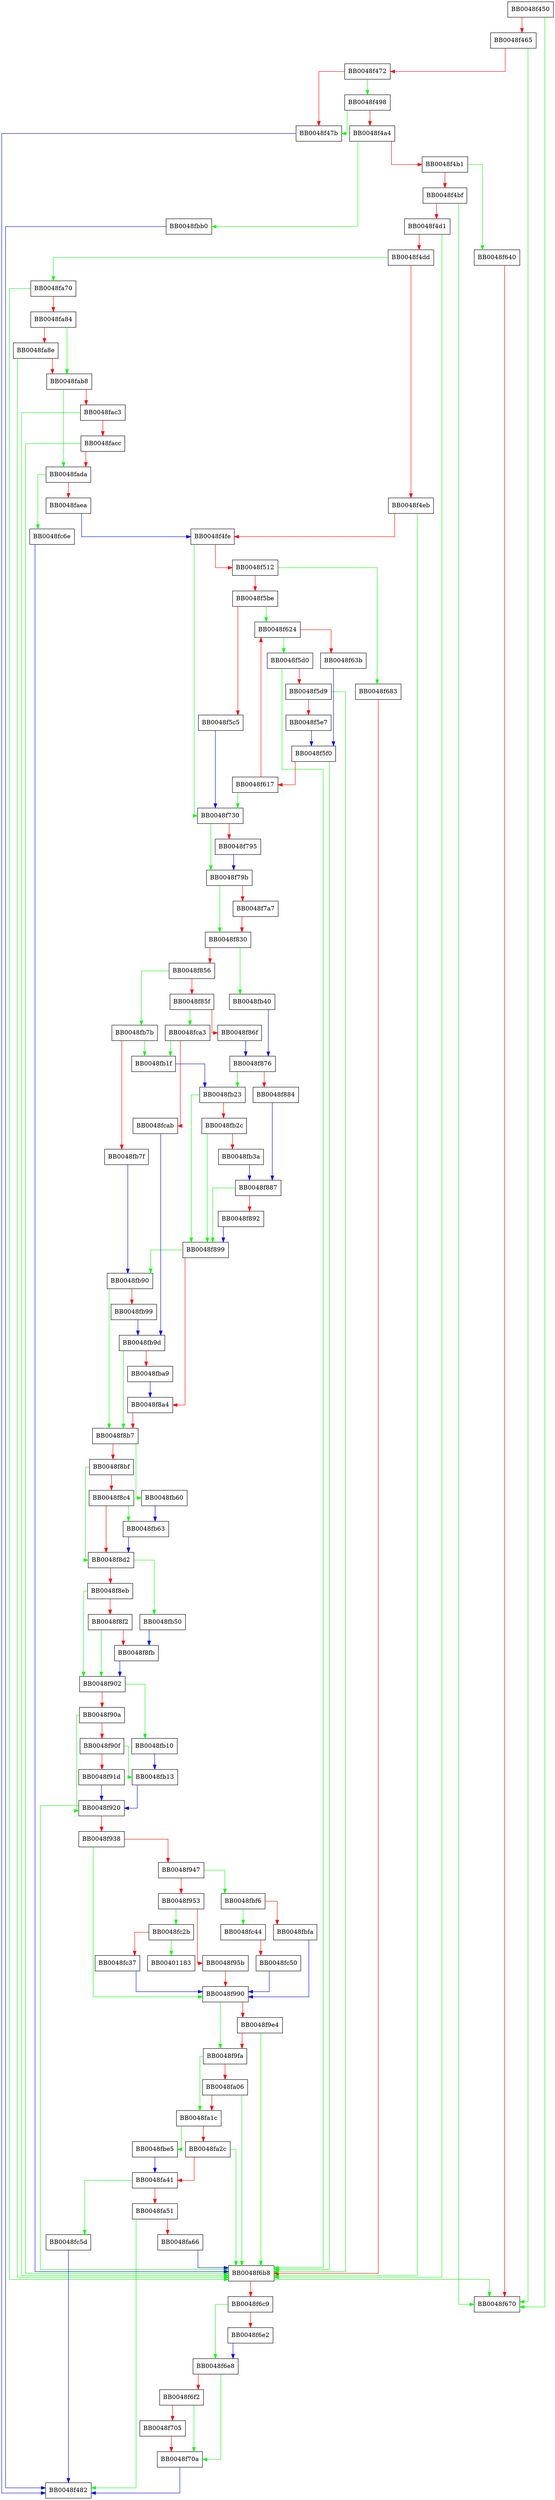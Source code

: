digraph SSL_dup {
  node [shape="box"];
  graph [splines=ortho];
  BB0048f450 -> BB0048f670 [color="green"];
  BB0048f450 -> BB0048f465 [color="red"];
  BB0048f465 -> BB0048f670 [color="green"];
  BB0048f465 -> BB0048f472 [color="red"];
  BB0048f472 -> BB0048f498 [color="green"];
  BB0048f472 -> BB0048f47b [color="red"];
  BB0048f47b -> BB0048f482 [color="blue"];
  BB0048f498 -> BB0048f47b [color="green"];
  BB0048f498 -> BB0048f4a4 [color="red"];
  BB0048f4a4 -> BB0048fbb0 [color="green"];
  BB0048f4a4 -> BB0048f4b1 [color="red"];
  BB0048f4b1 -> BB0048f640 [color="green"];
  BB0048f4b1 -> BB0048f4bf [color="red"];
  BB0048f4bf -> BB0048f670 [color="green"];
  BB0048f4bf -> BB0048f4d1 [color="red"];
  BB0048f4d1 -> BB0048f6b8 [color="green"];
  BB0048f4d1 -> BB0048f4dd [color="red"];
  BB0048f4dd -> BB0048fa70 [color="green"];
  BB0048f4dd -> BB0048f4eb [color="red"];
  BB0048f4eb -> BB0048f6b8 [color="green"];
  BB0048f4eb -> BB0048f4fe [color="red"];
  BB0048f4fe -> BB0048f730 [color="green"];
  BB0048f4fe -> BB0048f512 [color="red"];
  BB0048f512 -> BB0048f683 [color="green"];
  BB0048f512 -> BB0048f5be [color="red"];
  BB0048f5be -> BB0048f624 [color="green"];
  BB0048f5be -> BB0048f5c5 [color="red"];
  BB0048f5c5 -> BB0048f730 [color="blue"];
  BB0048f5d0 -> BB0048f6b8 [color="green"];
  BB0048f5d0 -> BB0048f5d9 [color="red"];
  BB0048f5d9 -> BB0048f6b8 [color="green"];
  BB0048f5d9 -> BB0048f5e7 [color="red"];
  BB0048f5e7 -> BB0048f5f0 [color="blue"];
  BB0048f5f0 -> BB0048f6b8 [color="green"];
  BB0048f5f0 -> BB0048f617 [color="red"];
  BB0048f617 -> BB0048f730 [color="green"];
  BB0048f617 -> BB0048f624 [color="red"];
  BB0048f624 -> BB0048f5d0 [color="green"];
  BB0048f624 -> BB0048f63b [color="red"];
  BB0048f63b -> BB0048f5f0 [color="blue"];
  BB0048f640 -> BB0048f670 [color="red"];
  BB0048f683 -> BB0048f6b8 [color="red"];
  BB0048f6b8 -> BB0048f670 [color="green"];
  BB0048f6b8 -> BB0048f6c9 [color="red"];
  BB0048f6c9 -> BB0048f6e8 [color="green"];
  BB0048f6c9 -> BB0048f6e2 [color="red"];
  BB0048f6e2 -> BB0048f6e8 [color="blue"];
  BB0048f6e8 -> BB0048f70a [color="green"];
  BB0048f6e8 -> BB0048f6f2 [color="red"];
  BB0048f6f2 -> BB0048f70a [color="green"];
  BB0048f6f2 -> BB0048f705 [color="red"];
  BB0048f705 -> BB0048f70a [color="red"];
  BB0048f70a -> BB0048f482 [color="blue"];
  BB0048f730 -> BB0048f79b [color="green"];
  BB0048f730 -> BB0048f795 [color="red"];
  BB0048f795 -> BB0048f79b [color="blue"];
  BB0048f79b -> BB0048f830 [color="green"];
  BB0048f79b -> BB0048f7a7 [color="red"];
  BB0048f7a7 -> BB0048f830 [color="red"];
  BB0048f830 -> BB0048fb40 [color="green"];
  BB0048f830 -> BB0048f856 [color="red"];
  BB0048f856 -> BB0048fb7b [color="green"];
  BB0048f856 -> BB0048f85f [color="red"];
  BB0048f85f -> BB0048fca3 [color="green"];
  BB0048f85f -> BB0048f86f [color="red"];
  BB0048f86f -> BB0048f876 [color="blue"];
  BB0048f876 -> BB0048fb23 [color="green"];
  BB0048f876 -> BB0048f884 [color="red"];
  BB0048f884 -> BB0048f887 [color="blue"];
  BB0048f887 -> BB0048f899 [color="green"];
  BB0048f887 -> BB0048f892 [color="red"];
  BB0048f892 -> BB0048f899 [color="blue"];
  BB0048f899 -> BB0048fb90 [color="green"];
  BB0048f899 -> BB0048f8a4 [color="red"];
  BB0048f8a4 -> BB0048f8b7 [color="red"];
  BB0048f8b7 -> BB0048fb60 [color="green"];
  BB0048f8b7 -> BB0048f8bf [color="red"];
  BB0048f8bf -> BB0048f8d2 [color="green"];
  BB0048f8bf -> BB0048f8c4 [color="red"];
  BB0048f8c4 -> BB0048fb63 [color="green"];
  BB0048f8c4 -> BB0048f8d2 [color="red"];
  BB0048f8d2 -> BB0048fb50 [color="green"];
  BB0048f8d2 -> BB0048f8eb [color="red"];
  BB0048f8eb -> BB0048f902 [color="green"];
  BB0048f8eb -> BB0048f8f2 [color="red"];
  BB0048f8f2 -> BB0048f902 [color="green"];
  BB0048f8f2 -> BB0048f8fb [color="red"];
  BB0048f8fb -> BB0048f902 [color="blue"];
  BB0048f902 -> BB0048fb10 [color="green"];
  BB0048f902 -> BB0048f90a [color="red"];
  BB0048f90a -> BB0048f920 [color="green"];
  BB0048f90a -> BB0048f90f [color="red"];
  BB0048f90f -> BB0048fb13 [color="green"];
  BB0048f90f -> BB0048f91d [color="red"];
  BB0048f91d -> BB0048f920 [color="blue"];
  BB0048f920 -> BB0048f6b8 [color="green"];
  BB0048f920 -> BB0048f938 [color="red"];
  BB0048f938 -> BB0048f990 [color="green"];
  BB0048f938 -> BB0048f947 [color="red"];
  BB0048f947 -> BB0048fbf6 [color="green"];
  BB0048f947 -> BB0048f953 [color="red"];
  BB0048f953 -> BB0048fc2b [color="green"];
  BB0048f953 -> BB0048f95b [color="red"];
  BB0048f95b -> BB0048f990 [color="red"];
  BB0048f990 -> BB0048f9fa [color="green"];
  BB0048f990 -> BB0048f9e4 [color="red"];
  BB0048f9e4 -> BB0048f6b8 [color="green"];
  BB0048f9e4 -> BB0048f9fa [color="red"];
  BB0048f9fa -> BB0048fa1c [color="green"];
  BB0048f9fa -> BB0048fa06 [color="red"];
  BB0048fa06 -> BB0048f6b8 [color="green"];
  BB0048fa06 -> BB0048fa1c [color="red"];
  BB0048fa1c -> BB0048fbe5 [color="green"];
  BB0048fa1c -> BB0048fa2c [color="red"];
  BB0048fa2c -> BB0048f6b8 [color="green"];
  BB0048fa2c -> BB0048fa41 [color="red"];
  BB0048fa41 -> BB0048fc5d [color="green"];
  BB0048fa41 -> BB0048fa51 [color="red"];
  BB0048fa51 -> BB0048f482 [color="green"];
  BB0048fa51 -> BB0048fa66 [color="red"];
  BB0048fa66 -> BB0048f6b8 [color="blue"];
  BB0048fa70 -> BB0048f6b8 [color="green"];
  BB0048fa70 -> BB0048fa84 [color="red"];
  BB0048fa84 -> BB0048fab8 [color="green"];
  BB0048fa84 -> BB0048fa8e [color="red"];
  BB0048fa8e -> BB0048f6b8 [color="green"];
  BB0048fa8e -> BB0048fab8 [color="red"];
  BB0048fab8 -> BB0048fada [color="green"];
  BB0048fab8 -> BB0048fac3 [color="red"];
  BB0048fac3 -> BB0048f6b8 [color="green"];
  BB0048fac3 -> BB0048facc [color="red"];
  BB0048facc -> BB0048f6b8 [color="green"];
  BB0048facc -> BB0048fada [color="red"];
  BB0048fada -> BB0048fc6e [color="green"];
  BB0048fada -> BB0048faea [color="red"];
  BB0048faea -> BB0048f4fe [color="blue"];
  BB0048fb10 -> BB0048fb13 [color="blue"];
  BB0048fb13 -> BB0048f920 [color="blue"];
  BB0048fb1f -> BB0048fb23 [color="blue"];
  BB0048fb23 -> BB0048f899 [color="green"];
  BB0048fb23 -> BB0048fb2c [color="red"];
  BB0048fb2c -> BB0048f899 [color="green"];
  BB0048fb2c -> BB0048fb3a [color="red"];
  BB0048fb3a -> BB0048f887 [color="blue"];
  BB0048fb40 -> BB0048f876 [color="blue"];
  BB0048fb50 -> BB0048f8fb [color="blue"];
  BB0048fb60 -> BB0048fb63 [color="blue"];
  BB0048fb63 -> BB0048f8d2 [color="blue"];
  BB0048fb7b -> BB0048fb1f [color="green"];
  BB0048fb7b -> BB0048fb7f [color="red"];
  BB0048fb7f -> BB0048fb90 [color="blue"];
  BB0048fb90 -> BB0048f8b7 [color="green"];
  BB0048fb90 -> BB0048fb99 [color="red"];
  BB0048fb99 -> BB0048fb9d [color="blue"];
  BB0048fb9d -> BB0048f8b7 [color="green"];
  BB0048fb9d -> BB0048fba9 [color="red"];
  BB0048fba9 -> BB0048f8a4 [color="blue"];
  BB0048fbb0 -> BB0048f482 [color="blue"];
  BB0048fbe5 -> BB0048fa41 [color="blue"];
  BB0048fbf6 -> BB0048fc44 [color="green"];
  BB0048fbf6 -> BB0048fbfa [color="red"];
  BB0048fbfa -> BB0048f990 [color="blue"];
  BB0048fc2b -> BB00401183 [color="green"];
  BB0048fc2b -> BB0048fc37 [color="red"];
  BB0048fc37 -> BB0048f990 [color="blue"];
  BB0048fc44 -> BB0048fc50 [color="red"];
  BB0048fc50 -> BB0048f990 [color="blue"];
  BB0048fc5d -> BB0048f482 [color="blue"];
  BB0048fc6e -> BB0048f6b8 [color="blue"];
  BB0048fca3 -> BB0048fb1f [color="green"];
  BB0048fca3 -> BB0048fcab [color="red"];
  BB0048fcab -> BB0048fb9d [color="blue"];
}